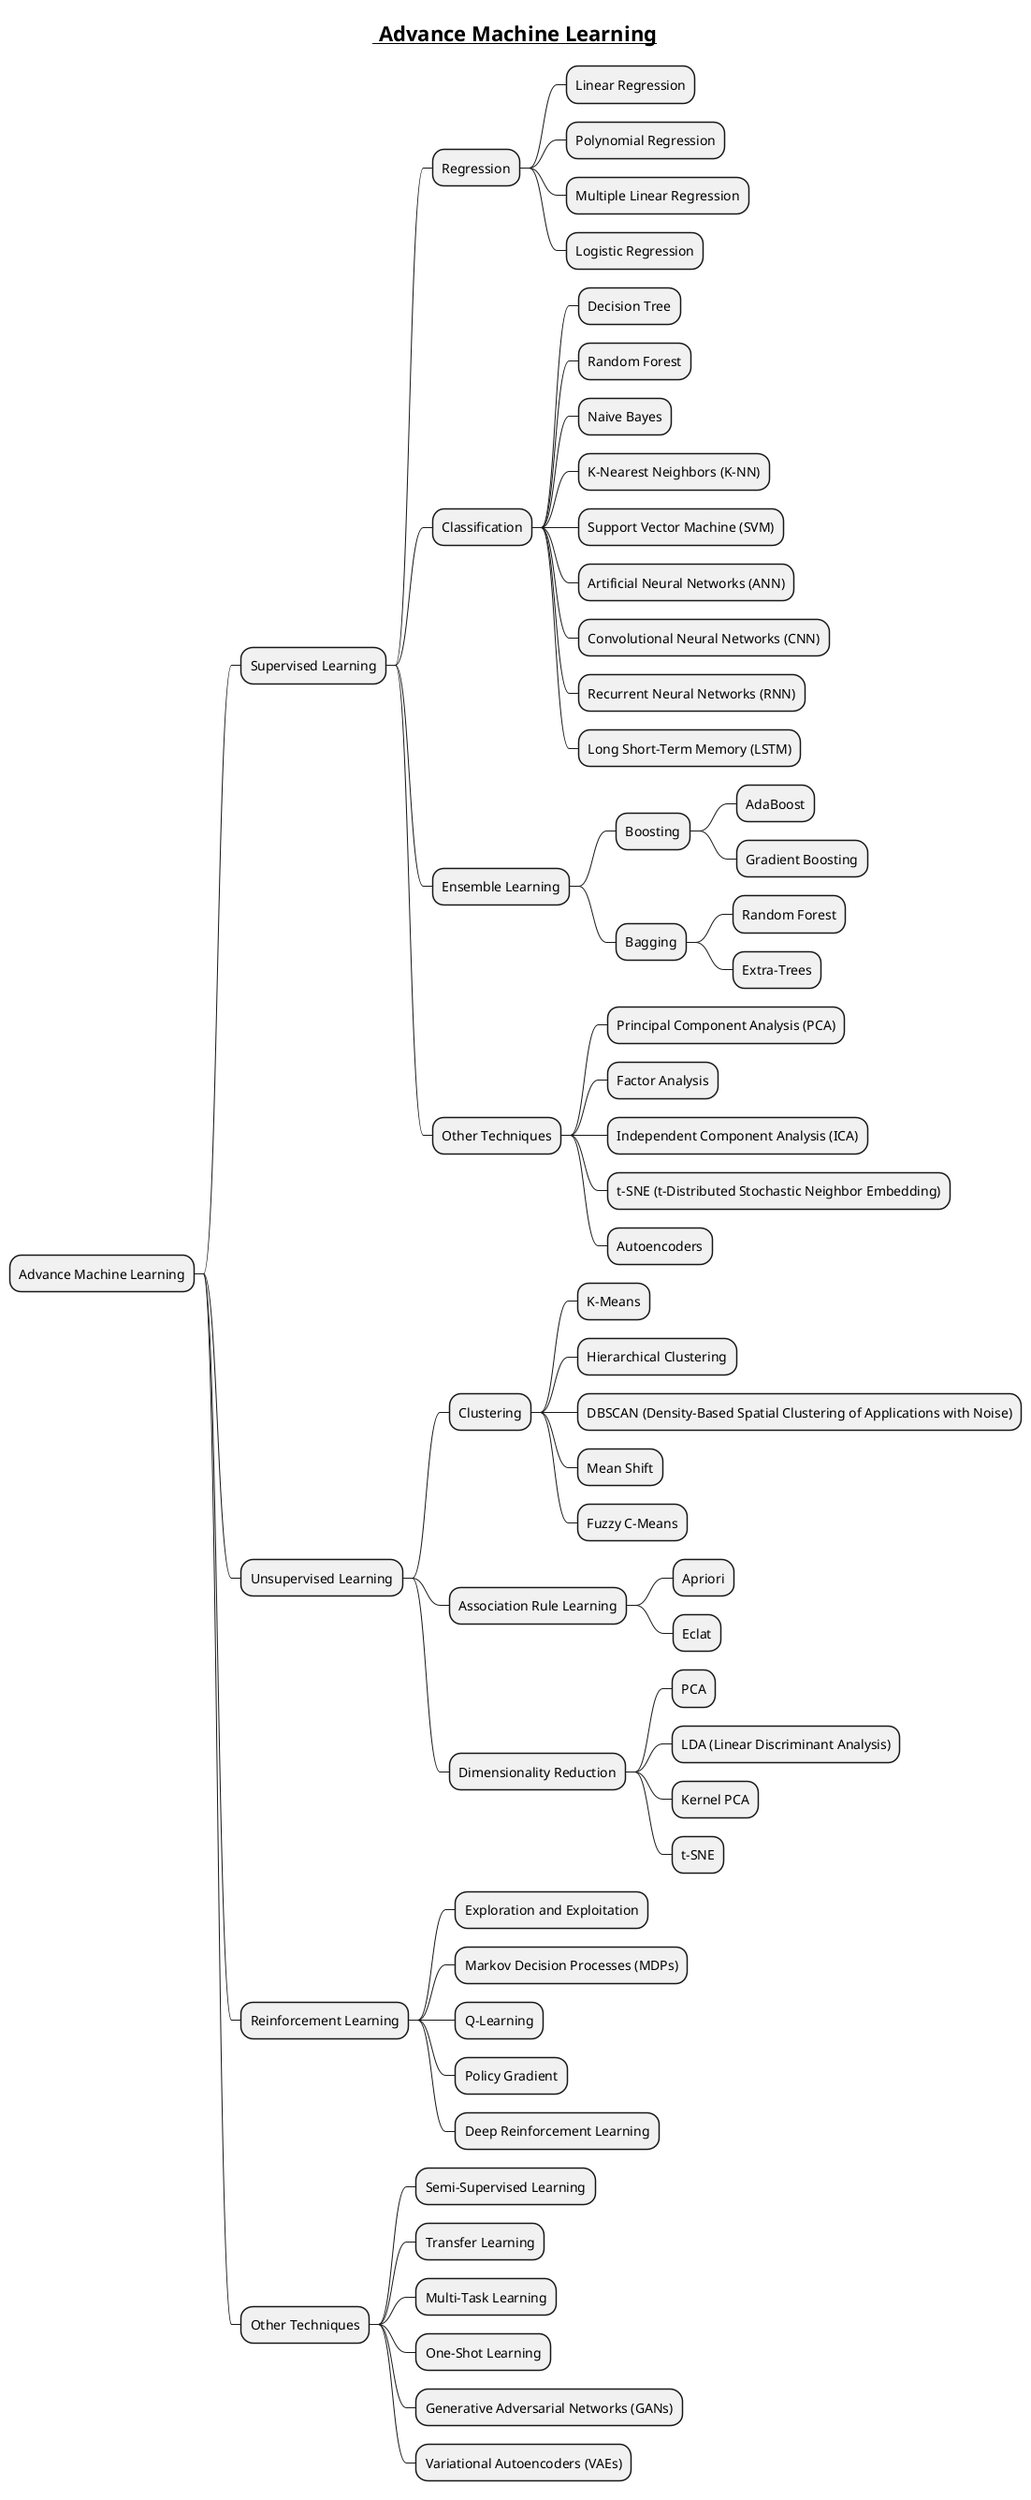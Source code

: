 @startmindmap
title =__ Advance Machine Learning__
* Advance Machine Learning
** Supervised Learning
*** Regression
**** Linear Regression
**** Polynomial Regression
**** Multiple Linear Regression
**** Logistic Regression
*** Classification
**** Decision Tree
**** Random Forest
**** Naive Bayes
**** K-Nearest Neighbors (K-NN)
**** Support Vector Machine (SVM)
**** Artificial Neural Networks (ANN)
**** Convolutional Neural Networks (CNN)
**** Recurrent Neural Networks (RNN)
**** Long Short-Term Memory (LSTM)
*** Ensemble Learning
**** Boosting
***** AdaBoost
***** Gradient Boosting
**** Bagging
***** Random Forest
***** Extra-Trees
*** Other Techniques
**** Principal Component Analysis (PCA)
**** Factor Analysis
**** Independent Component Analysis (ICA)
**** t-SNE (t-Distributed Stochastic Neighbor Embedding)
**** Autoencoders
** Unsupervised Learning
*** Clustering
**** K-Means
**** Hierarchical Clustering
**** DBSCAN (Density-Based Spatial Clustering of Applications with Noise)
**** Mean Shift
**** Fuzzy C-Means
*** Association Rule Learning
**** Apriori
**** Eclat
*** Dimensionality Reduction
**** PCA
**** LDA (Linear Discriminant Analysis)
**** Kernel PCA
**** t-SNE
** Reinforcement Learning
*** Exploration and Exploitation
*** Markov Decision Processes (MDPs)
*** Q-Learning
*** Policy Gradient
*** Deep Reinforcement Learning
** Other Techniques
*** Semi-Supervised Learning
*** Transfer Learning
*** Multi-Task Learning
*** One-Shot Learning
*** Generative Adversarial Networks (GANs)
*** Variational Autoencoders (VAEs)
@endmindmap
